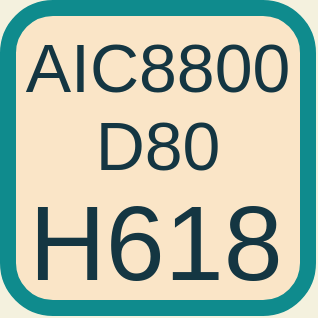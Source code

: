 <mxfile version="22.0.6" type="github">
  <diagram id="KUYNhQP6ns5_chog6xBH" name="第 1 页">
    <mxGraphModel dx="1434" dy="765" grid="1" gridSize="10" guides="1" tooltips="1" connect="1" arrows="1" fold="1" page="1" pageScale="1" pageWidth="827" pageHeight="1169" background="#F4F1DE" math="0" shadow="0">
      <root>
        <mxCell id="0" />
        <mxCell id="1" parent="0" />
        <mxCell id="7F3qD5umFavH5z8T37FG-1" value="" style="whiteSpace=wrap;html=1;aspect=fixed;strokeWidth=8;rounded=1;fillColor=#FAE5C7;strokeColor=#0F8B8D;fontColor=#143642;labelBackgroundColor=none;" parent="1" vertex="1">
          <mxGeometry x="220" y="220" width="150" height="150" as="geometry" />
        </mxCell>
        <mxCell id="7F3qD5umFavH5z8T37FG-2" value="AIC8800" style="text;html=1;strokeColor=none;fillColor=none;align=center;verticalAlign=middle;whiteSpace=wrap;rounded=0;sketch=0;fontSize=34;shadow=0;glass=0;fontColor=#143642;labelBackgroundColor=none;" parent="1" vertex="1">
          <mxGeometry x="220" y="225" width="150" height="50" as="geometry" />
        </mxCell>
        <mxCell id="7F3qD5umFavH5z8T37FG-3" value="H618" style="text;strokeColor=none;fillColor=none;align=center;verticalAlign=middle;whiteSpace=wrap;rounded=0;sketch=0;fontSize=53;html=1;spacing=2;spacingRight=0;spacingTop=0;fontColor=#143642;labelBackgroundColor=none;" parent="1" vertex="1">
          <mxGeometry x="219" y="307" width="150" height="60" as="geometry" />
        </mxCell>
        <mxCell id="m-lJc65zLOLzHvcs8ghN-1" value="D80" style="text;html=1;strokeColor=none;fillColor=none;align=center;verticalAlign=middle;whiteSpace=wrap;rounded=0;sketch=0;fontSize=34;shadow=0;glass=0;fontColor=#143642;labelBackgroundColor=none;" vertex="1" parent="1">
          <mxGeometry x="220" y="264" width="150" height="50" as="geometry" />
        </mxCell>
      </root>
    </mxGraphModel>
  </diagram>
</mxfile>
